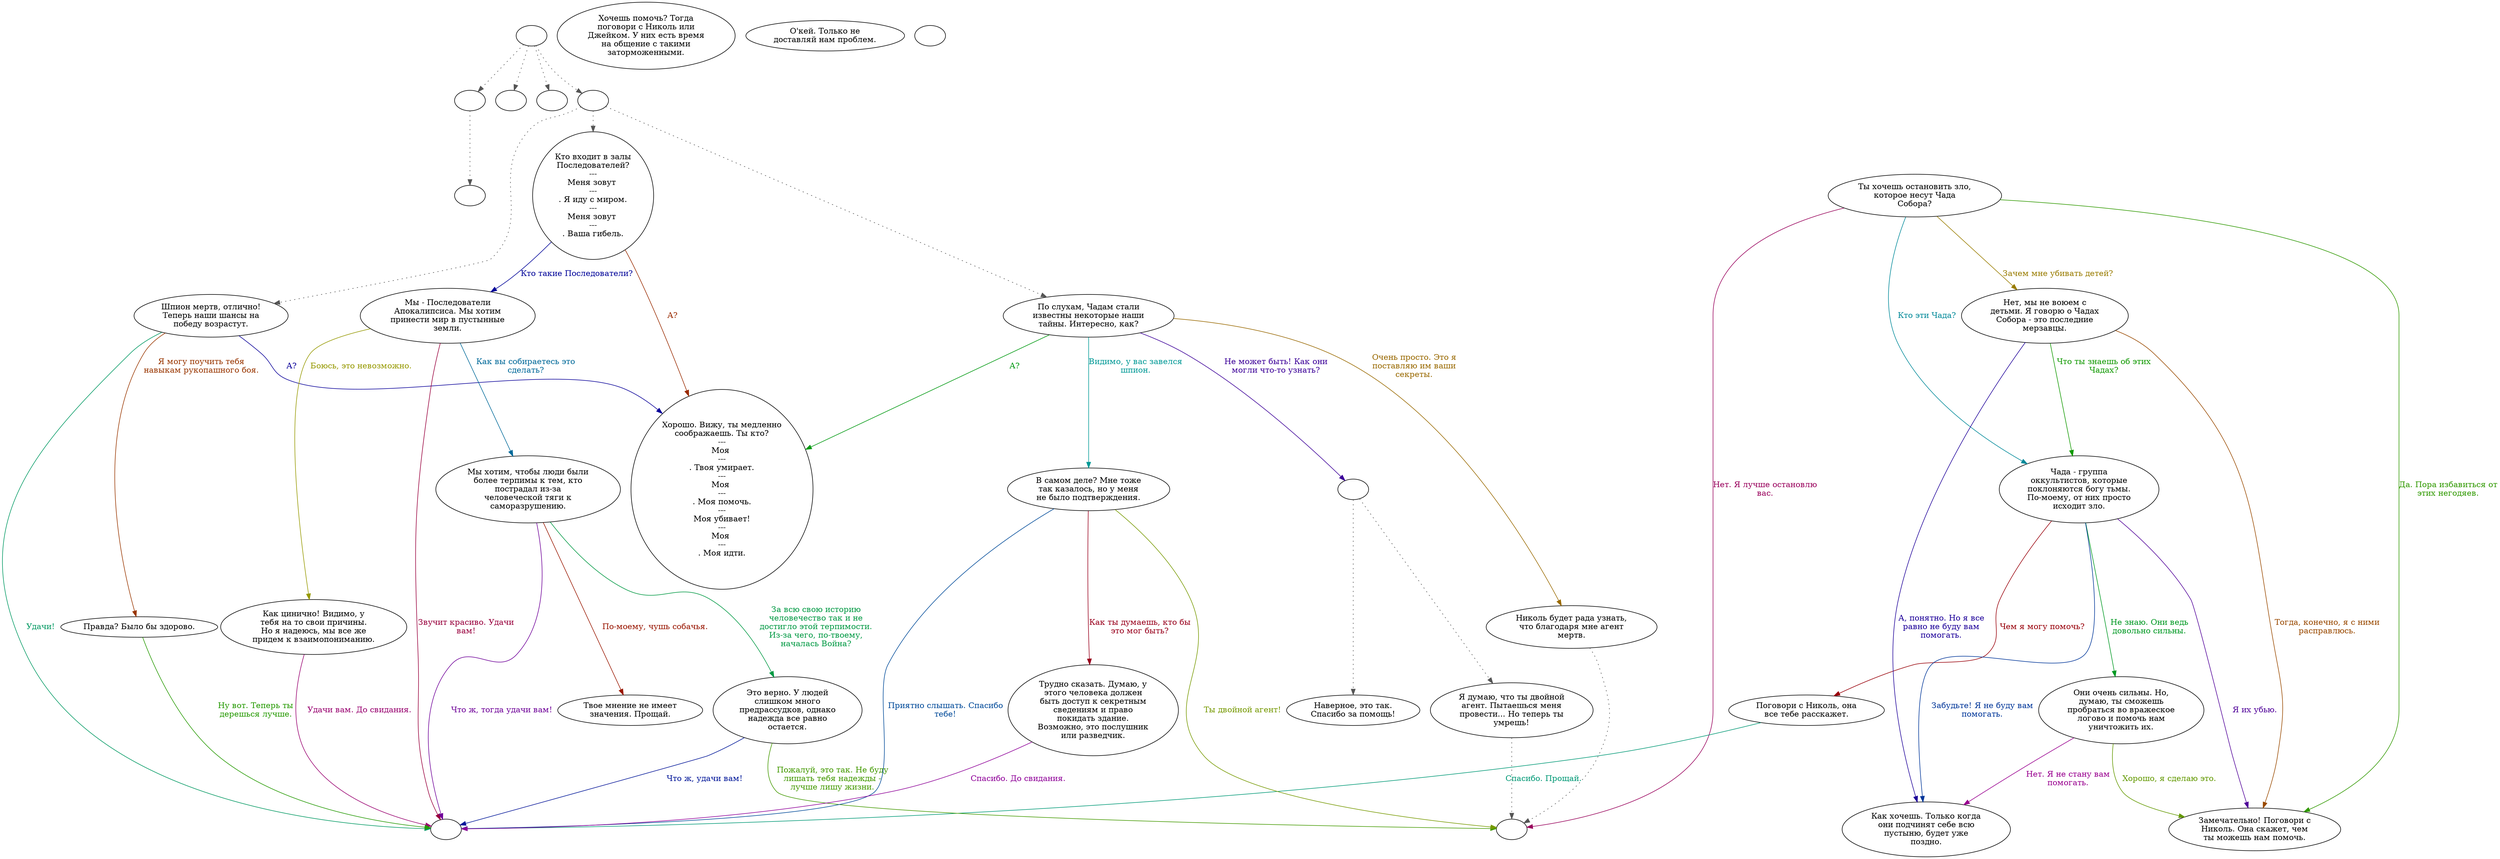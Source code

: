 digraph folscout {
  "start" [style=filled       fillcolor="#FFFFFF"       color="#000000"]
  "start" -> "critter_p_proc" [style=dotted color="#555555"]
  "start" -> "destroy_p_proc" [style=dotted color="#555555"]
  "start" -> "look_at_p_proc" [style=dotted color="#555555"]
  "start" -> "talk_p_proc" [style=dotted color="#555555"]
  "start" [label=""]
  "critter_p_proc" [style=filled       fillcolor="#FFFFFF"       color="#000000"]
  "critter_p_proc" -> "flee_dude" [style=dotted color="#555555"]
  "critter_p_proc" [label=""]
  "destroy_p_proc" [style=filled       fillcolor="#FFFFFF"       color="#000000"]
  "destroy_p_proc" [label=""]
  "look_at_p_proc" [style=filled       fillcolor="#FFFFFF"       color="#000000"]
  "look_at_p_proc" [label=""]
  "talk_p_proc" [style=filled       fillcolor="#FFFFFF"       color="#000000"]
  "talk_p_proc" -> "Scout16" [style=dotted color="#555555"]
  "talk_p_proc" -> "Scout22" [style=dotted color="#555555"]
  "talk_p_proc" -> "Scout0" [style=dotted color="#555555"]
  "talk_p_proc" [label=""]
  "Scout0" [style=filled       fillcolor="#FFFFFF"       color="#000000"]
  "Scout0" [label="Кто входит в залы\nПоследователей?\n---\nМеня зовут \n---\n. Я иду с миром.\n---\nМеня зовут \n---\n. Ваша гибель."]
  "Scout0" -> "Scout1" [label="А?" color="#992A00" fontcolor="#992A00"]
  "Scout0" -> "Scout11" [label="Кто такие Последователи?" color="#000399" fontcolor="#000399"]
  "Scout1" [style=filled       fillcolor="#FFFFFF"       color="#000000"]
  "Scout1" [label="Хорошо. Вижу, ты медленно\nсоображаешь. Ты кто?\n---\nМоя \n---\n. Твоя умирает.\n---\nМоя \n---\n. Моя помочь.\n---\nМоя убивает!\n---\nМоя \n---\n. Моя идти."]
  "Scout2" [style=filled       fillcolor="#FFFFFF"       color="#000000"]
  "Scout2" [label="Хочешь помочь? Тогда\nпоговори с Николь или\nДжейком. У них есть время\nна общение с такими\nзаторможенными."]
  "Scout3" [style=filled       fillcolor="#FFFFFF"       color="#000000"]
  "Scout3" [label="O'кей. Только не\nдоставляй нам проблем."]
  "Scout4" [style=filled       fillcolor="#FFFFFF"       color="#000000"]
  "Scout4" [label="Ты хочешь остановить зло,\nкоторое несут Чада\nСобора?"]
  "Scout4" -> "Scout5" [label="Да. Пора избавиться от\nэтих негодяев." color="#309900" fontcolor="#309900"]
  "Scout4" -> "combat" [label="Нет. Я лучше остановлю\nвас." color="#99005C" fontcolor="#99005C"]
  "Scout4" -> "Scout6" [label="Кто эти Чада?" color="#008999" fontcolor="#008999"]
  "Scout4" -> "Scout10" [label="Зачем мне убивать детей?" color="#997C00" fontcolor="#997C00"]
  "Scout5" [style=filled       fillcolor="#FFFFFF"       color="#000000"]
  "Scout5" [label="Замечательно! Поговори с\nНиколь. Она скажет, чем\nты можешь нам помочь."]
  "Scout6" [style=filled       fillcolor="#FFFFFF"       color="#000000"]
  "Scout6" [label="Чада - группа\nоккультистов, которые\nпоклоняются богу тьмы.\nПо-моему, от них просто\nисходит зло."]
  "Scout6" -> "Scout5" [label="Я их убью." color="#500099" fontcolor="#500099"]
  "Scout6" -> "Scout7" [label="Не знаю. Они ведь\nдовольно сильны." color="#009923" fontcolor="#009923"]
  "Scout6" -> "Scout9" [label="Чем я могу помочь?" color="#99000A" fontcolor="#99000A"]
  "Scout6" -> "Scout8" [label="Забудьте! Я не буду вам\nпомогать." color="#003699" fontcolor="#003699"]
  "Scout7" [style=filled       fillcolor="#FFFFFF"       color="#000000"]
  "Scout7" [label="Они очень сильны. Но,\nдумаю, ты сможешь\nпробраться во вражеское\nлогово и помочь нам\nуничтожить их."]
  "Scout7" -> "Scout5" [label="Хорошо, я сделаю это." color="#639900" fontcolor="#639900"]
  "Scout7" -> "Scout8" [label="Нет. Я не стану вам\nпомогать." color="#99008F" fontcolor="#99008F"]
  "Scout8" [style=filled       fillcolor="#FFFFFF"       color="#000000"]
  "Scout8" [label="Как хочешь. Только когда\nони подчинят себе всю\nпустыню, будет уже\nпоздно."]
  "Scout9" [style=filled       fillcolor="#FFFFFF"       color="#000000"]
  "Scout9" [label="Поговори с Николь, она\nвсе тебе расскажет."]
  "Scout9" -> "ScoutEnd" [label="Спасибо. Прощай." color="#009976" fontcolor="#009976"]
  "Scout10" [style=filled       fillcolor="#FFFFFF"       color="#000000"]
  "Scout10" [label="Нет, мы не воюем с\nдетьми. Я говорю о Чадах\nСобора - это последние\nмерзавцы."]
  "Scout10" -> "Scout5" [label="Тогда, конечно, я с ними\nрасправлюсь." color="#994900" fontcolor="#994900"]
  "Scout10" -> "Scout8" [label="А, понятно. Но я все\nравно не буду вам\nпомогать." color="#1D0099" fontcolor="#1D0099"]
  "Scout10" -> "Scout6" [label="Что ты знаешь об этих\nЧадах?" color="#109900" fontcolor="#109900"]
  "Scout11" [style=filled       fillcolor="#FFFFFF"       color="#000000"]
  "Scout11" [label="Мы - Последователи\nАпокалипсиса. Мы хотим\nпринести мир в пустынные\nземли."]
  "Scout11" -> "ScoutEnd" [label="Звучит красиво. Удачи\nвам!" color="#99003D" fontcolor="#99003D"]
  "Scout11" -> "Scout12" [label="Как вы собираетесь это\nсделать?" color="#006999" fontcolor="#006999"]
  "Scout11" -> "Scout15" [label="Боюсь, это невозможно." color="#969900" fontcolor="#969900"]
  "Scout12" [style=filled       fillcolor="#FFFFFF"       color="#000000"]
  "Scout12" [label="Мы хотим, чтобы люди были\nболее терпимы к тем, кто\nпострадал из-за\nчеловеческой тяги к\nсаморазрушению."]
  "Scout12" -> "ScoutEnd" [label="Что ж, тогда удачи вам!" color="#6F0099" fontcolor="#6F0099"]
  "Scout12" -> "Scout13" [label="За всю свою историю\nчеловечество так и не\nдостигло этой терпимости.\nИз-за чего, по-твоему,\nначалась Война?" color="#009943" fontcolor="#009943"]
  "Scout12" -> "Scout14" [label="По-моему, чушь собачья." color="#991600" fontcolor="#991600"]
  "Scout13" [style=filled       fillcolor="#FFFFFF"       color="#000000"]
  "Scout13" [label="Это верно. У людей\nслишком много\nпредрассудков, однако\nнадежда все равно\nостается."]
  "Scout13" -> "ScoutEnd" [label="Что ж, удачи вам!" color="#001799" fontcolor="#001799"]
  "Scout13" -> "combat" [label="Пожалуй, это так. Не буду\nлишать тебя надежды -\nлучше лишу жизни." color="#439900" fontcolor="#439900"]
  "Scout14" [style=filled       fillcolor="#FFFFFF"       color="#000000"]
  "Scout14" [label="Твое мнение не имеет\nзначения. Прощай."]
  "Scout15" [style=filled       fillcolor="#FFFFFF"       color="#000000"]
  "Scout15" [label="Как цинично! Видимо, у\nтебя на то свои причины.\nНо я надеюсь, мы все же\nпридем к взаимопониманию."]
  "Scout15" -> "ScoutEnd" [label="Удачи вам. До свидания." color="#990070" fontcolor="#990070"]
  "Scout16" [style=filled       fillcolor="#FFFFFF"       color="#000000"]
  "Scout16" [label="По слухам, Чадам стали\nизвестны некоторые наши\nтайны. Интересно, как?"]
  "Scout16" -> "Scout17" [label="Видимо, у вас завелся\nшпион." color="#009996" fontcolor="#009996"]
  "Scout16" -> "Scout19" [label="Очень просто. Это я\nпоставляю им ваши\nсекреты." color="#996900" fontcolor="#996900"]
  "Scout16" -> "Scout16a" [label="Не может быть! Как они\nмогли что-то узнать?" color="#3C0099" fontcolor="#3C0099"]
  "Scout16" -> "Scout1" [label="А?" color="#009910" fontcolor="#009910"]
  "Scout16a" [style=filled       fillcolor="#FFFFFF"       color="#000000"]
  "Scout16a" -> "Scout20" [style=dotted color="#555555"]
  "Scout16a" -> "Scout21" [style=dotted color="#555555"]
  "Scout16a" [label=""]
  "Scout17" [style=filled       fillcolor="#FFFFFF"       color="#000000"]
  "Scout17" [label="В самом деле? Мне тоже\nтак казалось, но у меня\nне было подтверждения."]
  "Scout17" -> "Scout18" [label="Как ты думаешь, кто бы\nэто мог быть?" color="#99001D" fontcolor="#99001D"]
  "Scout17" -> "ScoutEnd" [label="Приятно слышать. Спасибо\nтебе!" color="#004A99" fontcolor="#004A99"]
  "Scout17" -> "combat" [label="Ты двойной агент!" color="#769900" fontcolor="#769900"]
  "Scout18" [style=filled       fillcolor="#FFFFFF"       color="#000000"]
  "Scout18" [label="Трудно сказать. Думаю, у\nэтого человека должен\nбыть доступ к секретным\nсведениям и право\nпокидать здание.\nВозможно, это послушник\nили разведчик."]
  "Scout18" -> "ScoutEnd" [label="Спасибо. До свидания." color="#8F0099" fontcolor="#8F0099"]
  "Scout19" [style=filled       fillcolor="#FFFFFF"       color="#000000"]
  "Scout19" -> "combat" [style=dotted color="#555555"]
  "Scout19" [label="Николь будет рада узнать,\nчто благодаря мне агент\nмертв."]
  "Scout20" [style=filled       fillcolor="#FFFFFF"       color="#000000"]
  "Scout20" [label="Наверное, это так.\nСпасибо за помощь!"]
  "Scout21" [style=filled       fillcolor="#FFFFFF"       color="#000000"]
  "Scout21" -> "combat" [style=dotted color="#555555"]
  "Scout21" [label="Я думаю, что ты двойной\nагент. Пытаешься меня\nпровести... Но теперь ты\nумрешь!"]
  "Scout22" [style=filled       fillcolor="#FFFFFF"       color="#000000"]
  "Scout22" [label="Шпион мертв, отлично!\nТеперь наши шансы на\nпобеду возрастут."]
  "Scout22" -> "ScoutEnd" [label="Удачи!" color="#009962" fontcolor="#009962"]
  "Scout22" -> "Scout23" [label="Я могу поучить тебя\nнавыкам рукопашного боя." color="#993600" fontcolor="#993600"]
  "Scout22" -> "Scout1" [label="А?" color="#090099" fontcolor="#090099"]
  "Scout23" [style=filled       fillcolor="#FFFFFF"       color="#000000"]
  "Scout23" [label="Правда? Было бы здорово."]
  "Scout23" -> "ScoutEnd" [label="Ну вот. Теперь ты\nдерешься лучше." color="#249900" fontcolor="#249900"]
  "combat" [style=filled       fillcolor="#FFFFFF"       color="#000000"]
  "combat" [label=""]
  "ScoutEnd" [style=filled       fillcolor="#FFFFFF"       color="#000000"]
  "ScoutEnd" [label=""]
  "flee_dude" [style=filled       fillcolor="#FFFFFF"       color="#000000"]
  "flee_dude" [label=""]
  "damage_p_proc" [style=filled       fillcolor="#FFFFFF"       color="#000000"]
  "damage_p_proc" [label=""]
}